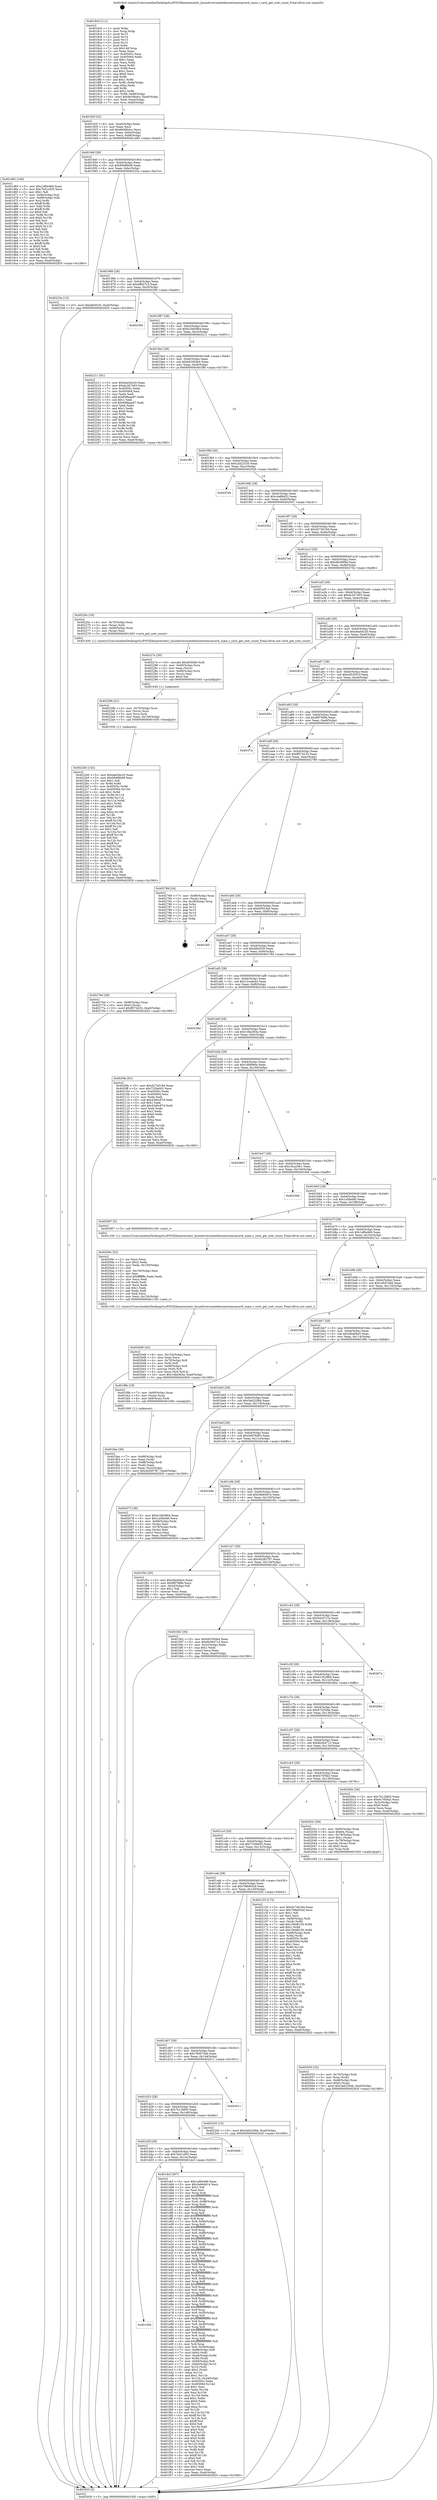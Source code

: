 digraph "0x4018c0" {
  label = "0x4018c0 (/mnt/c/Users/mathe/Desktop/tcc/POCII/binaries/extr_linuxdriversnetethernetrenesasravb_main.c_ravb_get_sset_count_Final-ollvm.out::main(0))"
  labelloc = "t"
  node[shape=record]

  Entry [label="",width=0.3,height=0.3,shape=circle,fillcolor=black,style=filled]
  "0x40192f" [label="{
     0x40192f [32]\l
     | [instrs]\l
     &nbsp;&nbsp;0x40192f \<+6\>: mov -0xa0(%rbp),%eax\l
     &nbsp;&nbsp;0x401935 \<+2\>: mov %eax,%ecx\l
     &nbsp;&nbsp;0x401937 \<+6\>: sub $0x8e59b4cc,%ecx\l
     &nbsp;&nbsp;0x40193d \<+6\>: mov %eax,-0xb4(%rbp)\l
     &nbsp;&nbsp;0x401943 \<+6\>: mov %ecx,-0xb8(%rbp)\l
     &nbsp;&nbsp;0x401949 \<+6\>: je 0000000000401d65 \<main+0x4a5\>\l
  }"]
  "0x401d65" [label="{
     0x401d65 [106]\l
     | [instrs]\l
     &nbsp;&nbsp;0x401d65 \<+5\>: mov $0x1af0e466,%eax\l
     &nbsp;&nbsp;0x401d6a \<+5\>: mov $0x7bd1cd35,%ecx\l
     &nbsp;&nbsp;0x401d6f \<+2\>: mov $0x1,%dl\l
     &nbsp;&nbsp;0x401d71 \<+7\>: mov -0x9a(%rbp),%sil\l
     &nbsp;&nbsp;0x401d78 \<+7\>: mov -0x99(%rbp),%dil\l
     &nbsp;&nbsp;0x401d7f \<+3\>: mov %sil,%r8b\l
     &nbsp;&nbsp;0x401d82 \<+4\>: xor $0xff,%r8b\l
     &nbsp;&nbsp;0x401d86 \<+3\>: mov %dil,%r9b\l
     &nbsp;&nbsp;0x401d89 \<+4\>: xor $0xff,%r9b\l
     &nbsp;&nbsp;0x401d8d \<+3\>: xor $0x0,%dl\l
     &nbsp;&nbsp;0x401d90 \<+3\>: mov %r8b,%r10b\l
     &nbsp;&nbsp;0x401d93 \<+4\>: and $0x0,%r10b\l
     &nbsp;&nbsp;0x401d97 \<+3\>: and %dl,%sil\l
     &nbsp;&nbsp;0x401d9a \<+3\>: mov %r9b,%r11b\l
     &nbsp;&nbsp;0x401d9d \<+4\>: and $0x0,%r11b\l
     &nbsp;&nbsp;0x401da1 \<+3\>: and %dl,%dil\l
     &nbsp;&nbsp;0x401da4 \<+3\>: or %sil,%r10b\l
     &nbsp;&nbsp;0x401da7 \<+3\>: or %dil,%r11b\l
     &nbsp;&nbsp;0x401daa \<+3\>: xor %r11b,%r10b\l
     &nbsp;&nbsp;0x401dad \<+3\>: or %r9b,%r8b\l
     &nbsp;&nbsp;0x401db0 \<+4\>: xor $0xff,%r8b\l
     &nbsp;&nbsp;0x401db4 \<+3\>: or $0x0,%dl\l
     &nbsp;&nbsp;0x401db7 \<+3\>: and %dl,%r8b\l
     &nbsp;&nbsp;0x401dba \<+3\>: or %r8b,%r10b\l
     &nbsp;&nbsp;0x401dbd \<+4\>: test $0x1,%r10b\l
     &nbsp;&nbsp;0x401dc1 \<+3\>: cmovne %ecx,%eax\l
     &nbsp;&nbsp;0x401dc4 \<+6\>: mov %eax,-0xa0(%rbp)\l
     &nbsp;&nbsp;0x401dca \<+5\>: jmp 0000000000402920 \<main+0x1060\>\l
  }"]
  "0x40194f" [label="{
     0x40194f [28]\l
     | [instrs]\l
     &nbsp;&nbsp;0x40194f \<+5\>: jmp 0000000000401954 \<main+0x94\>\l
     &nbsp;&nbsp;0x401954 \<+6\>: mov -0xb4(%rbp),%eax\l
     &nbsp;&nbsp;0x40195a \<+5\>: sub $0x994f8b08,%eax\l
     &nbsp;&nbsp;0x40195f \<+6\>: mov %eax,-0xbc(%rbp)\l
     &nbsp;&nbsp;0x401965 \<+6\>: je 000000000040233e \<main+0xa7e\>\l
  }"]
  "0x402920" [label="{
     0x402920 [5]\l
     | [instrs]\l
     &nbsp;&nbsp;0x402920 \<+5\>: jmp 000000000040192f \<main+0x6f\>\l
  }"]
  "0x4018c0" [label="{
     0x4018c0 [111]\l
     | [instrs]\l
     &nbsp;&nbsp;0x4018c0 \<+1\>: push %rbp\l
     &nbsp;&nbsp;0x4018c1 \<+3\>: mov %rsp,%rbp\l
     &nbsp;&nbsp;0x4018c4 \<+2\>: push %r15\l
     &nbsp;&nbsp;0x4018c6 \<+2\>: push %r14\l
     &nbsp;&nbsp;0x4018c8 \<+2\>: push %r13\l
     &nbsp;&nbsp;0x4018ca \<+2\>: push %r12\l
     &nbsp;&nbsp;0x4018cc \<+1\>: push %rbx\l
     &nbsp;&nbsp;0x4018cd \<+7\>: sub $0x148,%rsp\l
     &nbsp;&nbsp;0x4018d4 \<+2\>: xor %eax,%eax\l
     &nbsp;&nbsp;0x4018d6 \<+7\>: mov 0x40505c,%ecx\l
     &nbsp;&nbsp;0x4018dd \<+7\>: mov 0x405064,%edx\l
     &nbsp;&nbsp;0x4018e4 \<+3\>: sub $0x1,%eax\l
     &nbsp;&nbsp;0x4018e7 \<+3\>: mov %ecx,%r8d\l
     &nbsp;&nbsp;0x4018ea \<+3\>: add %eax,%r8d\l
     &nbsp;&nbsp;0x4018ed \<+4\>: imul %r8d,%ecx\l
     &nbsp;&nbsp;0x4018f1 \<+3\>: and $0x1,%ecx\l
     &nbsp;&nbsp;0x4018f4 \<+3\>: cmp $0x0,%ecx\l
     &nbsp;&nbsp;0x4018f7 \<+4\>: sete %r9b\l
     &nbsp;&nbsp;0x4018fb \<+4\>: and $0x1,%r9b\l
     &nbsp;&nbsp;0x4018ff \<+7\>: mov %r9b,-0x9a(%rbp)\l
     &nbsp;&nbsp;0x401906 \<+3\>: cmp $0xa,%edx\l
     &nbsp;&nbsp;0x401909 \<+4\>: setl %r9b\l
     &nbsp;&nbsp;0x40190d \<+4\>: and $0x1,%r9b\l
     &nbsp;&nbsp;0x401911 \<+7\>: mov %r9b,-0x99(%rbp)\l
     &nbsp;&nbsp;0x401918 \<+10\>: movl $0x8e59b4cc,-0xa0(%rbp)\l
     &nbsp;&nbsp;0x401922 \<+6\>: mov %edi,-0xa4(%rbp)\l
     &nbsp;&nbsp;0x401928 \<+7\>: mov %rsi,-0xb0(%rbp)\l
  }"]
  Exit [label="",width=0.3,height=0.3,shape=circle,fillcolor=black,style=filled,peripheries=2]
  "0x40233e" [label="{
     0x40233e [15]\l
     | [instrs]\l
     &nbsp;&nbsp;0x40233e \<+10\>: movl $0xdfe0530,-0xa0(%rbp)\l
     &nbsp;&nbsp;0x402348 \<+5\>: jmp 0000000000402920 \<main+0x1060\>\l
  }"]
  "0x40196b" [label="{
     0x40196b [28]\l
     | [instrs]\l
     &nbsp;&nbsp;0x40196b \<+5\>: jmp 0000000000401970 \<main+0xb0\>\l
     &nbsp;&nbsp;0x401970 \<+6\>: mov -0xb4(%rbp),%eax\l
     &nbsp;&nbsp;0x401976 \<+5\>: sub $0xaffd27c3,%eax\l
     &nbsp;&nbsp;0x40197b \<+6\>: mov %eax,-0xc0(%rbp)\l
     &nbsp;&nbsp;0x401981 \<+6\>: je 0000000000402394 \<main+0xad4\>\l
  }"]
  "0x4022b0" [label="{
     0x4022b0 [142]\l
     | [instrs]\l
     &nbsp;&nbsp;0x4022b0 \<+5\>: mov $0xdea5dc20,%eax\l
     &nbsp;&nbsp;0x4022b5 \<+5\>: mov $0x994f8b08,%esi\l
     &nbsp;&nbsp;0x4022ba \<+2\>: mov $0x1,%dl\l
     &nbsp;&nbsp;0x4022bc \<+3\>: xor %r8d,%r8d\l
     &nbsp;&nbsp;0x4022bf \<+8\>: mov 0x40505c,%r9d\l
     &nbsp;&nbsp;0x4022c7 \<+8\>: mov 0x405064,%r10d\l
     &nbsp;&nbsp;0x4022cf \<+4\>: sub $0x1,%r8d\l
     &nbsp;&nbsp;0x4022d3 \<+3\>: mov %r9d,%r11d\l
     &nbsp;&nbsp;0x4022d6 \<+3\>: add %r8d,%r11d\l
     &nbsp;&nbsp;0x4022d9 \<+4\>: imul %r11d,%r9d\l
     &nbsp;&nbsp;0x4022dd \<+4\>: and $0x1,%r9d\l
     &nbsp;&nbsp;0x4022e1 \<+4\>: cmp $0x0,%r9d\l
     &nbsp;&nbsp;0x4022e5 \<+3\>: sete %bl\l
     &nbsp;&nbsp;0x4022e8 \<+4\>: cmp $0xa,%r10d\l
     &nbsp;&nbsp;0x4022ec \<+4\>: setl %r14b\l
     &nbsp;&nbsp;0x4022f0 \<+3\>: mov %bl,%r15b\l
     &nbsp;&nbsp;0x4022f3 \<+4\>: xor $0xff,%r15b\l
     &nbsp;&nbsp;0x4022f7 \<+3\>: mov %r14b,%r12b\l
     &nbsp;&nbsp;0x4022fa \<+4\>: xor $0xff,%r12b\l
     &nbsp;&nbsp;0x4022fe \<+3\>: xor $0x1,%dl\l
     &nbsp;&nbsp;0x402301 \<+3\>: mov %r15b,%r13b\l
     &nbsp;&nbsp;0x402304 \<+4\>: and $0xff,%r13b\l
     &nbsp;&nbsp;0x402308 \<+2\>: and %dl,%bl\l
     &nbsp;&nbsp;0x40230a \<+3\>: mov %r12b,%cl\l
     &nbsp;&nbsp;0x40230d \<+3\>: and $0xff,%cl\l
     &nbsp;&nbsp;0x402310 \<+3\>: and %dl,%r14b\l
     &nbsp;&nbsp;0x402313 \<+3\>: or %bl,%r13b\l
     &nbsp;&nbsp;0x402316 \<+3\>: or %r14b,%cl\l
     &nbsp;&nbsp;0x402319 \<+3\>: xor %cl,%r13b\l
     &nbsp;&nbsp;0x40231c \<+3\>: or %r12b,%r15b\l
     &nbsp;&nbsp;0x40231f \<+4\>: xor $0xff,%r15b\l
     &nbsp;&nbsp;0x402323 \<+3\>: or $0x1,%dl\l
     &nbsp;&nbsp;0x402326 \<+3\>: and %dl,%r15b\l
     &nbsp;&nbsp;0x402329 \<+3\>: or %r15b,%r13b\l
     &nbsp;&nbsp;0x40232c \<+4\>: test $0x1,%r13b\l
     &nbsp;&nbsp;0x402330 \<+3\>: cmovne %esi,%eax\l
     &nbsp;&nbsp;0x402333 \<+6\>: mov %eax,-0xa0(%rbp)\l
     &nbsp;&nbsp;0x402339 \<+5\>: jmp 0000000000402920 \<main+0x1060\>\l
  }"]
  "0x402394" [label="{
     0x402394\l
  }", style=dashed]
  "0x401987" [label="{
     0x401987 [28]\l
     | [instrs]\l
     &nbsp;&nbsp;0x401987 \<+5\>: jmp 000000000040198c \<main+0xcc\>\l
     &nbsp;&nbsp;0x40198c \<+6\>: mov -0xb4(%rbp),%eax\l
     &nbsp;&nbsp;0x401992 \<+5\>: sub $0xb19d5864,%eax\l
     &nbsp;&nbsp;0x401997 \<+6\>: mov %eax,-0xc4(%rbp)\l
     &nbsp;&nbsp;0x40199d \<+6\>: je 0000000000402211 \<main+0x951\>\l
  }"]
  "0x40229b" [label="{
     0x40229b [21]\l
     | [instrs]\l
     &nbsp;&nbsp;0x40229b \<+4\>: mov -0x70(%rbp),%rcx\l
     &nbsp;&nbsp;0x40229f \<+3\>: mov (%rcx),%rcx\l
     &nbsp;&nbsp;0x4022a2 \<+3\>: mov %rcx,%rdi\l
     &nbsp;&nbsp;0x4022a5 \<+6\>: mov %eax,-0x158(%rbp)\l
     &nbsp;&nbsp;0x4022ab \<+5\>: call 0000000000401030 \<free@plt\>\l
     | [calls]\l
     &nbsp;&nbsp;0x401030 \{1\} (unknown)\l
  }"]
  "0x402211" [label="{
     0x402211 [91]\l
     | [instrs]\l
     &nbsp;&nbsp;0x402211 \<+5\>: mov $0xdea5dc20,%eax\l
     &nbsp;&nbsp;0x402216 \<+5\>: mov $0xdc267403,%ecx\l
     &nbsp;&nbsp;0x40221b \<+7\>: mov 0x40505c,%edx\l
     &nbsp;&nbsp;0x402222 \<+7\>: mov 0x405064,%esi\l
     &nbsp;&nbsp;0x402229 \<+2\>: mov %edx,%edi\l
     &nbsp;&nbsp;0x40222b \<+6\>: add $0x608aae87,%edi\l
     &nbsp;&nbsp;0x402231 \<+3\>: sub $0x1,%edi\l
     &nbsp;&nbsp;0x402234 \<+6\>: sub $0x608aae87,%edi\l
     &nbsp;&nbsp;0x40223a \<+3\>: imul %edi,%edx\l
     &nbsp;&nbsp;0x40223d \<+3\>: and $0x1,%edx\l
     &nbsp;&nbsp;0x402240 \<+3\>: cmp $0x0,%edx\l
     &nbsp;&nbsp;0x402243 \<+4\>: sete %r8b\l
     &nbsp;&nbsp;0x402247 \<+3\>: cmp $0xa,%esi\l
     &nbsp;&nbsp;0x40224a \<+4\>: setl %r9b\l
     &nbsp;&nbsp;0x40224e \<+3\>: mov %r8b,%r10b\l
     &nbsp;&nbsp;0x402251 \<+3\>: and %r9b,%r10b\l
     &nbsp;&nbsp;0x402254 \<+3\>: xor %r9b,%r8b\l
     &nbsp;&nbsp;0x402257 \<+3\>: or %r8b,%r10b\l
     &nbsp;&nbsp;0x40225a \<+4\>: test $0x1,%r10b\l
     &nbsp;&nbsp;0x40225e \<+3\>: cmovne %ecx,%eax\l
     &nbsp;&nbsp;0x402261 \<+6\>: mov %eax,-0xa0(%rbp)\l
     &nbsp;&nbsp;0x402267 \<+5\>: jmp 0000000000402920 \<main+0x1060\>\l
  }"]
  "0x4019a3" [label="{
     0x4019a3 [28]\l
     | [instrs]\l
     &nbsp;&nbsp;0x4019a3 \<+5\>: jmp 00000000004019a8 \<main+0xe8\>\l
     &nbsp;&nbsp;0x4019a8 \<+6\>: mov -0xb4(%rbp),%eax\l
     &nbsp;&nbsp;0x4019ae \<+5\>: sub $0xb9195de4,%eax\l
     &nbsp;&nbsp;0x4019b3 \<+6\>: mov %eax,-0xc8(%rbp)\l
     &nbsp;&nbsp;0x4019b9 \<+6\>: je 0000000000401ff0 \<main+0x730\>\l
  }"]
  "0x40227e" [label="{
     0x40227e [29]\l
     | [instrs]\l
     &nbsp;&nbsp;0x40227e \<+10\>: movabs $0x4030d6,%rdi\l
     &nbsp;&nbsp;0x402288 \<+4\>: mov -0x60(%rbp),%rcx\l
     &nbsp;&nbsp;0x40228c \<+2\>: mov %eax,(%rcx)\l
     &nbsp;&nbsp;0x40228e \<+4\>: mov -0x60(%rbp),%rcx\l
     &nbsp;&nbsp;0x402292 \<+2\>: mov (%rcx),%esi\l
     &nbsp;&nbsp;0x402294 \<+2\>: mov $0x0,%al\l
     &nbsp;&nbsp;0x402296 \<+5\>: call 0000000000401040 \<printf@plt\>\l
     | [calls]\l
     &nbsp;&nbsp;0x401040 \{1\} (unknown)\l
  }"]
  "0x401ff0" [label="{
     0x401ff0\l
  }", style=dashed]
  "0x4019bf" [label="{
     0x4019bf [28]\l
     | [instrs]\l
     &nbsp;&nbsp;0x4019bf \<+5\>: jmp 00000000004019c4 \<main+0x104\>\l
     &nbsp;&nbsp;0x4019c4 \<+6\>: mov -0xb4(%rbp),%eax\l
     &nbsp;&nbsp;0x4019ca \<+5\>: sub $0xc2d22535,%eax\l
     &nbsp;&nbsp;0x4019cf \<+6\>: mov %eax,-0xcc(%rbp)\l
     &nbsp;&nbsp;0x4019d5 \<+6\>: je 000000000040252b \<main+0xc6b\>\l
  }"]
  "0x4020d0" [label="{
     0x4020d0 [42]\l
     | [instrs]\l
     &nbsp;&nbsp;0x4020d0 \<+6\>: mov -0x154(%rbp),%ecx\l
     &nbsp;&nbsp;0x4020d6 \<+3\>: imul %eax,%ecx\l
     &nbsp;&nbsp;0x4020d9 \<+4\>: mov -0x70(%rbp),%r8\l
     &nbsp;&nbsp;0x4020dd \<+3\>: mov (%r8),%r8\l
     &nbsp;&nbsp;0x4020e0 \<+4\>: mov -0x68(%rbp),%r9\l
     &nbsp;&nbsp;0x4020e4 \<+3\>: movslq (%r9),%r9\l
     &nbsp;&nbsp;0x4020e7 \<+4\>: mov %ecx,(%r8,%r9,4)\l
     &nbsp;&nbsp;0x4020eb \<+10\>: movl $0x146a363a,-0xa0(%rbp)\l
     &nbsp;&nbsp;0x4020f5 \<+5\>: jmp 0000000000402920 \<main+0x1060\>\l
  }"]
  "0x40252b" [label="{
     0x40252b\l
  }", style=dashed]
  "0x4019db" [label="{
     0x4019db [28]\l
     | [instrs]\l
     &nbsp;&nbsp;0x4019db \<+5\>: jmp 00000000004019e0 \<main+0x120\>\l
     &nbsp;&nbsp;0x4019e0 \<+6\>: mov -0xb4(%rbp),%eax\l
     &nbsp;&nbsp;0x4019e6 \<+5\>: sub $0xc4a8bb52,%eax\l
     &nbsp;&nbsp;0x4019eb \<+6\>: mov %eax,-0xd0(%rbp)\l
     &nbsp;&nbsp;0x4019f1 \<+6\>: je 0000000000402501 \<main+0xc41\>\l
  }"]
  "0x40209c" [label="{
     0x40209c [52]\l
     | [instrs]\l
     &nbsp;&nbsp;0x40209c \<+2\>: xor %ecx,%ecx\l
     &nbsp;&nbsp;0x40209e \<+5\>: mov $0x2,%edx\l
     &nbsp;&nbsp;0x4020a3 \<+6\>: mov %edx,-0x150(%rbp)\l
     &nbsp;&nbsp;0x4020a9 \<+1\>: cltd\l
     &nbsp;&nbsp;0x4020aa \<+6\>: mov -0x150(%rbp),%esi\l
     &nbsp;&nbsp;0x4020b0 \<+2\>: idiv %esi\l
     &nbsp;&nbsp;0x4020b2 \<+6\>: imul $0xfffffffe,%edx,%edx\l
     &nbsp;&nbsp;0x4020b8 \<+2\>: mov %ecx,%edi\l
     &nbsp;&nbsp;0x4020ba \<+2\>: sub %edx,%edi\l
     &nbsp;&nbsp;0x4020bc \<+2\>: mov %ecx,%edx\l
     &nbsp;&nbsp;0x4020be \<+3\>: sub $0x1,%edx\l
     &nbsp;&nbsp;0x4020c1 \<+2\>: add %edx,%edi\l
     &nbsp;&nbsp;0x4020c3 \<+2\>: sub %edi,%ecx\l
     &nbsp;&nbsp;0x4020c5 \<+6\>: mov %ecx,-0x154(%rbp)\l
     &nbsp;&nbsp;0x4020cb \<+5\>: call 0000000000401160 \<next_i\>\l
     | [calls]\l
     &nbsp;&nbsp;0x401160 \{1\} (/mnt/c/Users/mathe/Desktop/tcc/POCII/binaries/extr_linuxdriversnetethernetrenesasravb_main.c_ravb_get_sset_count_Final-ollvm.out::next_i)\l
  }"]
  "0x402501" [label="{
     0x402501\l
  }", style=dashed]
  "0x4019f7" [label="{
     0x4019f7 [28]\l
     | [instrs]\l
     &nbsp;&nbsp;0x4019f7 \<+5\>: jmp 00000000004019fc \<main+0x13c\>\l
     &nbsp;&nbsp;0x4019fc \<+6\>: mov -0xb4(%rbp),%eax\l
     &nbsp;&nbsp;0x401a02 \<+5\>: sub $0xd2740184,%eax\l
     &nbsp;&nbsp;0x401a07 \<+6\>: mov %eax,-0xd4(%rbp)\l
     &nbsp;&nbsp;0x401a0d \<+6\>: je 00000000004027e6 \<main+0xf26\>\l
  }"]
  "0x402053" [label="{
     0x402053 [32]\l
     | [instrs]\l
     &nbsp;&nbsp;0x402053 \<+4\>: mov -0x70(%rbp),%rdi\l
     &nbsp;&nbsp;0x402057 \<+3\>: mov %rax,(%rdi)\l
     &nbsp;&nbsp;0x40205a \<+4\>: mov -0x68(%rbp),%rax\l
     &nbsp;&nbsp;0x40205e \<+6\>: movl $0x0,(%rax)\l
     &nbsp;&nbsp;0x402064 \<+10\>: movl $0x3a6220bb,-0xa0(%rbp)\l
     &nbsp;&nbsp;0x40206e \<+5\>: jmp 0000000000402920 \<main+0x1060\>\l
  }"]
  "0x4027e6" [label="{
     0x4027e6\l
  }", style=dashed]
  "0x401a13" [label="{
     0x401a13 [28]\l
     | [instrs]\l
     &nbsp;&nbsp;0x401a13 \<+5\>: jmp 0000000000401a18 \<main+0x158\>\l
     &nbsp;&nbsp;0x401a18 \<+6\>: mov -0xb4(%rbp),%eax\l
     &nbsp;&nbsp;0x401a1e \<+5\>: sub $0xd8c09f0d,%eax\l
     &nbsp;&nbsp;0x401a23 \<+6\>: mov %eax,-0xd8(%rbp)\l
     &nbsp;&nbsp;0x401a29 \<+6\>: je 000000000040275e \<main+0xe9e\>\l
  }"]
  "0x401fae" [label="{
     0x401fae [36]\l
     | [instrs]\l
     &nbsp;&nbsp;0x401fae \<+7\>: mov -0x88(%rbp),%rdi\l
     &nbsp;&nbsp;0x401fb5 \<+2\>: mov %eax,(%rdi)\l
     &nbsp;&nbsp;0x401fb7 \<+7\>: mov -0x88(%rbp),%rdi\l
     &nbsp;&nbsp;0x401fbe \<+2\>: mov (%rdi),%eax\l
     &nbsp;&nbsp;0x401fc0 \<+3\>: mov %eax,-0x2c(%rbp)\l
     &nbsp;&nbsp;0x401fc3 \<+10\>: movl $0x44285787,-0xa0(%rbp)\l
     &nbsp;&nbsp;0x401fcd \<+5\>: jmp 0000000000402920 \<main+0x1060\>\l
  }"]
  "0x40275e" [label="{
     0x40275e\l
  }", style=dashed]
  "0x401a2f" [label="{
     0x401a2f [28]\l
     | [instrs]\l
     &nbsp;&nbsp;0x401a2f \<+5\>: jmp 0000000000401a34 \<main+0x174\>\l
     &nbsp;&nbsp;0x401a34 \<+6\>: mov -0xb4(%rbp),%eax\l
     &nbsp;&nbsp;0x401a3a \<+5\>: sub $0xdc267403,%eax\l
     &nbsp;&nbsp;0x401a3f \<+6\>: mov %eax,-0xdc(%rbp)\l
     &nbsp;&nbsp;0x401a45 \<+6\>: je 000000000040226c \<main+0x9ac\>\l
  }"]
  "0x401d5b" [label="{
     0x401d5b\l
  }", style=dashed]
  "0x40226c" [label="{
     0x40226c [18]\l
     | [instrs]\l
     &nbsp;&nbsp;0x40226c \<+4\>: mov -0x70(%rbp),%rax\l
     &nbsp;&nbsp;0x402270 \<+3\>: mov (%rax),%rdi\l
     &nbsp;&nbsp;0x402273 \<+4\>: mov -0x80(%rbp),%rax\l
     &nbsp;&nbsp;0x402277 \<+2\>: mov (%rax),%esi\l
     &nbsp;&nbsp;0x402279 \<+5\>: call 0000000000401450 \<ravb_get_sset_count\>\l
     | [calls]\l
     &nbsp;&nbsp;0x401450 \{1\} (/mnt/c/Users/mathe/Desktop/tcc/POCII/binaries/extr_linuxdriversnetethernetrenesasravb_main.c_ravb_get_sset_count_Final-ollvm.out::ravb_get_sset_count)\l
  }"]
  "0x401a4b" [label="{
     0x401a4b [28]\l
     | [instrs]\l
     &nbsp;&nbsp;0x401a4b \<+5\>: jmp 0000000000401a50 \<main+0x190\>\l
     &nbsp;&nbsp;0x401a50 \<+6\>: mov -0xb4(%rbp),%eax\l
     &nbsp;&nbsp;0x401a56 \<+5\>: sub $0xdea5dc20,%eax\l
     &nbsp;&nbsp;0x401a5b \<+6\>: mov %eax,-0xe0(%rbp)\l
     &nbsp;&nbsp;0x401a61 \<+6\>: je 0000000000402810 \<main+0xf50\>\l
  }"]
  "0x401dcf" [label="{
     0x401dcf [397]\l
     | [instrs]\l
     &nbsp;&nbsp;0x401dcf \<+5\>: mov $0x1af0e466,%eax\l
     &nbsp;&nbsp;0x401dd4 \<+5\>: mov $0x3eb64814,%ecx\l
     &nbsp;&nbsp;0x401dd9 \<+2\>: mov $0x1,%dl\l
     &nbsp;&nbsp;0x401ddb \<+2\>: xor %esi,%esi\l
     &nbsp;&nbsp;0x401ddd \<+3\>: mov %rsp,%rdi\l
     &nbsp;&nbsp;0x401de0 \<+4\>: add $0xfffffffffffffff0,%rdi\l
     &nbsp;&nbsp;0x401de4 \<+3\>: mov %rdi,%rsp\l
     &nbsp;&nbsp;0x401de7 \<+7\>: mov %rdi,-0x98(%rbp)\l
     &nbsp;&nbsp;0x401dee \<+3\>: mov %rsp,%rdi\l
     &nbsp;&nbsp;0x401df1 \<+4\>: add $0xfffffffffffffff0,%rdi\l
     &nbsp;&nbsp;0x401df5 \<+3\>: mov %rdi,%rsp\l
     &nbsp;&nbsp;0x401df8 \<+3\>: mov %rsp,%r8\l
     &nbsp;&nbsp;0x401dfb \<+4\>: add $0xfffffffffffffff0,%r8\l
     &nbsp;&nbsp;0x401dff \<+3\>: mov %r8,%rsp\l
     &nbsp;&nbsp;0x401e02 \<+7\>: mov %r8,-0x90(%rbp)\l
     &nbsp;&nbsp;0x401e09 \<+3\>: mov %rsp,%r8\l
     &nbsp;&nbsp;0x401e0c \<+4\>: add $0xfffffffffffffff0,%r8\l
     &nbsp;&nbsp;0x401e10 \<+3\>: mov %r8,%rsp\l
     &nbsp;&nbsp;0x401e13 \<+7\>: mov %r8,-0x88(%rbp)\l
     &nbsp;&nbsp;0x401e1a \<+3\>: mov %rsp,%r8\l
     &nbsp;&nbsp;0x401e1d \<+4\>: add $0xfffffffffffffff0,%r8\l
     &nbsp;&nbsp;0x401e21 \<+3\>: mov %r8,%rsp\l
     &nbsp;&nbsp;0x401e24 \<+4\>: mov %r8,-0x80(%rbp)\l
     &nbsp;&nbsp;0x401e28 \<+3\>: mov %rsp,%r8\l
     &nbsp;&nbsp;0x401e2b \<+4\>: add $0xfffffffffffffff0,%r8\l
     &nbsp;&nbsp;0x401e2f \<+3\>: mov %r8,%rsp\l
     &nbsp;&nbsp;0x401e32 \<+4\>: mov %r8,-0x78(%rbp)\l
     &nbsp;&nbsp;0x401e36 \<+3\>: mov %rsp,%r8\l
     &nbsp;&nbsp;0x401e39 \<+4\>: add $0xfffffffffffffff0,%r8\l
     &nbsp;&nbsp;0x401e3d \<+3\>: mov %r8,%rsp\l
     &nbsp;&nbsp;0x401e40 \<+4\>: mov %r8,-0x70(%rbp)\l
     &nbsp;&nbsp;0x401e44 \<+3\>: mov %rsp,%r8\l
     &nbsp;&nbsp;0x401e47 \<+4\>: add $0xfffffffffffffff0,%r8\l
     &nbsp;&nbsp;0x401e4b \<+3\>: mov %r8,%rsp\l
     &nbsp;&nbsp;0x401e4e \<+4\>: mov %r8,-0x68(%rbp)\l
     &nbsp;&nbsp;0x401e52 \<+3\>: mov %rsp,%r8\l
     &nbsp;&nbsp;0x401e55 \<+4\>: add $0xfffffffffffffff0,%r8\l
     &nbsp;&nbsp;0x401e59 \<+3\>: mov %r8,%rsp\l
     &nbsp;&nbsp;0x401e5c \<+4\>: mov %r8,-0x60(%rbp)\l
     &nbsp;&nbsp;0x401e60 \<+3\>: mov %rsp,%r8\l
     &nbsp;&nbsp;0x401e63 \<+4\>: add $0xfffffffffffffff0,%r8\l
     &nbsp;&nbsp;0x401e67 \<+3\>: mov %r8,%rsp\l
     &nbsp;&nbsp;0x401e6a \<+4\>: mov %r8,-0x58(%rbp)\l
     &nbsp;&nbsp;0x401e6e \<+3\>: mov %rsp,%r8\l
     &nbsp;&nbsp;0x401e71 \<+4\>: add $0xfffffffffffffff0,%r8\l
     &nbsp;&nbsp;0x401e75 \<+3\>: mov %r8,%rsp\l
     &nbsp;&nbsp;0x401e78 \<+4\>: mov %r8,-0x50(%rbp)\l
     &nbsp;&nbsp;0x401e7c \<+3\>: mov %rsp,%r8\l
     &nbsp;&nbsp;0x401e7f \<+4\>: add $0xfffffffffffffff0,%r8\l
     &nbsp;&nbsp;0x401e83 \<+3\>: mov %r8,%rsp\l
     &nbsp;&nbsp;0x401e86 \<+4\>: mov %r8,-0x48(%rbp)\l
     &nbsp;&nbsp;0x401e8a \<+3\>: mov %rsp,%r8\l
     &nbsp;&nbsp;0x401e8d \<+4\>: add $0xfffffffffffffff0,%r8\l
     &nbsp;&nbsp;0x401e91 \<+3\>: mov %r8,%rsp\l
     &nbsp;&nbsp;0x401e94 \<+4\>: mov %r8,-0x40(%rbp)\l
     &nbsp;&nbsp;0x401e98 \<+3\>: mov %rsp,%r8\l
     &nbsp;&nbsp;0x401e9b \<+4\>: add $0xfffffffffffffff0,%r8\l
     &nbsp;&nbsp;0x401e9f \<+3\>: mov %r8,%rsp\l
     &nbsp;&nbsp;0x401ea2 \<+4\>: mov %r8,-0x38(%rbp)\l
     &nbsp;&nbsp;0x401ea6 \<+7\>: mov -0x98(%rbp),%r8\l
     &nbsp;&nbsp;0x401ead \<+7\>: movl $0x0,(%r8)\l
     &nbsp;&nbsp;0x401eb4 \<+7\>: mov -0xa4(%rbp),%r9d\l
     &nbsp;&nbsp;0x401ebb \<+3\>: mov %r9d,(%rdi)\l
     &nbsp;&nbsp;0x401ebe \<+7\>: mov -0x90(%rbp),%r8\l
     &nbsp;&nbsp;0x401ec5 \<+7\>: mov -0xb0(%rbp),%r10\l
     &nbsp;&nbsp;0x401ecc \<+3\>: mov %r10,(%r8)\l
     &nbsp;&nbsp;0x401ecf \<+3\>: cmpl $0x2,(%rdi)\l
     &nbsp;&nbsp;0x401ed2 \<+4\>: setne %r11b\l
     &nbsp;&nbsp;0x401ed6 \<+4\>: and $0x1,%r11b\l
     &nbsp;&nbsp;0x401eda \<+4\>: mov %r11b,-0x2d(%rbp)\l
     &nbsp;&nbsp;0x401ede \<+7\>: mov 0x40505c,%ebx\l
     &nbsp;&nbsp;0x401ee5 \<+8\>: mov 0x405064,%r14d\l
     &nbsp;&nbsp;0x401eed \<+3\>: sub $0x1,%esi\l
     &nbsp;&nbsp;0x401ef0 \<+3\>: mov %ebx,%r15d\l
     &nbsp;&nbsp;0x401ef3 \<+3\>: add %esi,%r15d\l
     &nbsp;&nbsp;0x401ef6 \<+4\>: imul %r15d,%ebx\l
     &nbsp;&nbsp;0x401efa \<+3\>: and $0x1,%ebx\l
     &nbsp;&nbsp;0x401efd \<+3\>: cmp $0x0,%ebx\l
     &nbsp;&nbsp;0x401f00 \<+4\>: sete %r11b\l
     &nbsp;&nbsp;0x401f04 \<+4\>: cmp $0xa,%r14d\l
     &nbsp;&nbsp;0x401f08 \<+4\>: setl %r12b\l
     &nbsp;&nbsp;0x401f0c \<+3\>: mov %r11b,%r13b\l
     &nbsp;&nbsp;0x401f0f \<+4\>: xor $0xff,%r13b\l
     &nbsp;&nbsp;0x401f13 \<+3\>: mov %r12b,%sil\l
     &nbsp;&nbsp;0x401f16 \<+4\>: xor $0xff,%sil\l
     &nbsp;&nbsp;0x401f1a \<+3\>: xor $0x0,%dl\l
     &nbsp;&nbsp;0x401f1d \<+3\>: mov %r13b,%dil\l
     &nbsp;&nbsp;0x401f20 \<+4\>: and $0x0,%dil\l
     &nbsp;&nbsp;0x401f24 \<+3\>: and %dl,%r11b\l
     &nbsp;&nbsp;0x401f27 \<+3\>: mov %sil,%r8b\l
     &nbsp;&nbsp;0x401f2a \<+4\>: and $0x0,%r8b\l
     &nbsp;&nbsp;0x401f2e \<+3\>: and %dl,%r12b\l
     &nbsp;&nbsp;0x401f31 \<+3\>: or %r11b,%dil\l
     &nbsp;&nbsp;0x401f34 \<+3\>: or %r12b,%r8b\l
     &nbsp;&nbsp;0x401f37 \<+3\>: xor %r8b,%dil\l
     &nbsp;&nbsp;0x401f3a \<+3\>: or %sil,%r13b\l
     &nbsp;&nbsp;0x401f3d \<+4\>: xor $0xff,%r13b\l
     &nbsp;&nbsp;0x401f41 \<+3\>: or $0x0,%dl\l
     &nbsp;&nbsp;0x401f44 \<+3\>: and %dl,%r13b\l
     &nbsp;&nbsp;0x401f47 \<+3\>: or %r13b,%dil\l
     &nbsp;&nbsp;0x401f4a \<+4\>: test $0x1,%dil\l
     &nbsp;&nbsp;0x401f4e \<+3\>: cmovne %ecx,%eax\l
     &nbsp;&nbsp;0x401f51 \<+6\>: mov %eax,-0xa0(%rbp)\l
     &nbsp;&nbsp;0x401f57 \<+5\>: jmp 0000000000402920 \<main+0x1060\>\l
  }"]
  "0x402810" [label="{
     0x402810\l
  }", style=dashed]
  "0x401a67" [label="{
     0x401a67 [28]\l
     | [instrs]\l
     &nbsp;&nbsp;0x401a67 \<+5\>: jmp 0000000000401a6c \<main+0x1ac\>\l
     &nbsp;&nbsp;0x401a6c \<+6\>: mov -0xb4(%rbp),%eax\l
     &nbsp;&nbsp;0x401a72 \<+5\>: sub $0xe453051f,%eax\l
     &nbsp;&nbsp;0x401a77 \<+6\>: mov %eax,-0xe4(%rbp)\l
     &nbsp;&nbsp;0x401a7d \<+6\>: je 000000000040265c \<main+0xd9c\>\l
  }"]
  "0x401d3f" [label="{
     0x401d3f [28]\l
     | [instrs]\l
     &nbsp;&nbsp;0x401d3f \<+5\>: jmp 0000000000401d44 \<main+0x484\>\l
     &nbsp;&nbsp;0x401d44 \<+6\>: mov -0xb4(%rbp),%eax\l
     &nbsp;&nbsp;0x401d4a \<+5\>: sub $0x7bd1cd35,%eax\l
     &nbsp;&nbsp;0x401d4f \<+6\>: mov %eax,-0x14c(%rbp)\l
     &nbsp;&nbsp;0x401d55 \<+6\>: je 0000000000401dcf \<main+0x50f\>\l
  }"]
  "0x40265c" [label="{
     0x40265c\l
  }", style=dashed]
  "0x401a83" [label="{
     0x401a83 [28]\l
     | [instrs]\l
     &nbsp;&nbsp;0x401a83 \<+5\>: jmp 0000000000401a88 \<main+0x1c8\>\l
     &nbsp;&nbsp;0x401a88 \<+6\>: mov -0xb4(%rbp),%eax\l
     &nbsp;&nbsp;0x401a8e \<+5\>: sub $0xf6f76f8e,%eax\l
     &nbsp;&nbsp;0x401a93 \<+6\>: mov %eax,-0xe8(%rbp)\l
     &nbsp;&nbsp;0x401a99 \<+6\>: je 0000000000401f7a \<main+0x6ba\>\l
  }"]
  "0x40266b" [label="{
     0x40266b\l
  }", style=dashed]
  "0x401f7a" [label="{
     0x401f7a\l
  }", style=dashed]
  "0x401a9f" [label="{
     0x401a9f [28]\l
     | [instrs]\l
     &nbsp;&nbsp;0x401a9f \<+5\>: jmp 0000000000401aa4 \<main+0x1e4\>\l
     &nbsp;&nbsp;0x401aa4 \<+6\>: mov -0xb4(%rbp),%eax\l
     &nbsp;&nbsp;0x401aaa \<+5\>: sub $0xff374232,%eax\l
     &nbsp;&nbsp;0x401aaf \<+6\>: mov %eax,-0xec(%rbp)\l
     &nbsp;&nbsp;0x401ab5 \<+6\>: je 0000000000402789 \<main+0xec9\>\l
  }"]
  "0x401d23" [label="{
     0x401d23 [28]\l
     | [instrs]\l
     &nbsp;&nbsp;0x401d23 \<+5\>: jmp 0000000000401d28 \<main+0x468\>\l
     &nbsp;&nbsp;0x401d28 \<+6\>: mov -0xb4(%rbp),%eax\l
     &nbsp;&nbsp;0x401d2e \<+5\>: sub $0x7b12fd05,%eax\l
     &nbsp;&nbsp;0x401d33 \<+6\>: mov %eax,-0x148(%rbp)\l
     &nbsp;&nbsp;0x401d39 \<+6\>: je 000000000040266b \<main+0xdab\>\l
  }"]
  "0x402789" [label="{
     0x402789 [24]\l
     | [instrs]\l
     &nbsp;&nbsp;0x402789 \<+7\>: mov -0x98(%rbp),%rax\l
     &nbsp;&nbsp;0x402790 \<+2\>: mov (%rax),%eax\l
     &nbsp;&nbsp;0x402792 \<+4\>: lea -0x28(%rbp),%rsp\l
     &nbsp;&nbsp;0x402796 \<+1\>: pop %rbx\l
     &nbsp;&nbsp;0x402797 \<+2\>: pop %r12\l
     &nbsp;&nbsp;0x402799 \<+2\>: pop %r13\l
     &nbsp;&nbsp;0x40279b \<+2\>: pop %r14\l
     &nbsp;&nbsp;0x40279d \<+2\>: pop %r15\l
     &nbsp;&nbsp;0x40279f \<+1\>: pop %rbp\l
     &nbsp;&nbsp;0x4027a0 \<+1\>: ret\l
  }"]
  "0x401abb" [label="{
     0x401abb [28]\l
     | [instrs]\l
     &nbsp;&nbsp;0x401abb \<+5\>: jmp 0000000000401ac0 \<main+0x200\>\l
     &nbsp;&nbsp;0x401ac0 \<+6\>: mov -0xb4(%rbp),%eax\l
     &nbsp;&nbsp;0x401ac6 \<+5\>: sub $0xb0052b9,%eax\l
     &nbsp;&nbsp;0x401acb \<+6\>: mov %eax,-0xf0(%rbp)\l
     &nbsp;&nbsp;0x401ad1 \<+6\>: je 00000000004024f2 \<main+0xc32\>\l
  }"]
  "0x402911" [label="{
     0x402911\l
  }", style=dashed]
  "0x4024f2" [label="{
     0x4024f2\l
  }", style=dashed]
  "0x401ad7" [label="{
     0x401ad7 [28]\l
     | [instrs]\l
     &nbsp;&nbsp;0x401ad7 \<+5\>: jmp 0000000000401adc \<main+0x21c\>\l
     &nbsp;&nbsp;0x401adc \<+6\>: mov -0xb4(%rbp),%eax\l
     &nbsp;&nbsp;0x401ae2 \<+5\>: sub $0xdfe0530,%eax\l
     &nbsp;&nbsp;0x401ae7 \<+6\>: mov %eax,-0xf4(%rbp)\l
     &nbsp;&nbsp;0x401aed \<+6\>: je 000000000040276d \<main+0xead\>\l
  }"]
  "0x401d07" [label="{
     0x401d07 [28]\l
     | [instrs]\l
     &nbsp;&nbsp;0x401d07 \<+5\>: jmp 0000000000401d0c \<main+0x44c\>\l
     &nbsp;&nbsp;0x401d0c \<+6\>: mov -0xb4(%rbp),%eax\l
     &nbsp;&nbsp;0x401d12 \<+5\>: sub $0x780672bb,%eax\l
     &nbsp;&nbsp;0x401d17 \<+6\>: mov %eax,-0x144(%rbp)\l
     &nbsp;&nbsp;0x401d1d \<+6\>: je 0000000000402911 \<main+0x1051\>\l
  }"]
  "0x40276d" [label="{
     0x40276d [28]\l
     | [instrs]\l
     &nbsp;&nbsp;0x40276d \<+7\>: mov -0x98(%rbp),%rax\l
     &nbsp;&nbsp;0x402774 \<+6\>: movl $0x0,(%rax)\l
     &nbsp;&nbsp;0x40277a \<+10\>: movl $0xff374232,-0xa0(%rbp)\l
     &nbsp;&nbsp;0x402784 \<+5\>: jmp 0000000000402920 \<main+0x1060\>\l
  }"]
  "0x401af3" [label="{
     0x401af3 [28]\l
     | [instrs]\l
     &nbsp;&nbsp;0x401af3 \<+5\>: jmp 0000000000401af8 \<main+0x238\>\l
     &nbsp;&nbsp;0x401af8 \<+6\>: mov -0xb4(%rbp),%eax\l
     &nbsp;&nbsp;0x401afe \<+5\>: sub $0x12cede44,%eax\l
     &nbsp;&nbsp;0x401b03 \<+6\>: mov %eax,-0xf8(%rbp)\l
     &nbsp;&nbsp;0x401b09 \<+6\>: je 000000000040234d \<main+0xa8d\>\l
  }"]
  "0x402202" [label="{
     0x402202 [15]\l
     | [instrs]\l
     &nbsp;&nbsp;0x402202 \<+10\>: movl $0x3a6220bb,-0xa0(%rbp)\l
     &nbsp;&nbsp;0x40220c \<+5\>: jmp 0000000000402920 \<main+0x1060\>\l
  }"]
  "0x40234d" [label="{
     0x40234d\l
  }", style=dashed]
  "0x401b0f" [label="{
     0x401b0f [28]\l
     | [instrs]\l
     &nbsp;&nbsp;0x401b0f \<+5\>: jmp 0000000000401b14 \<main+0x254\>\l
     &nbsp;&nbsp;0x401b14 \<+6\>: mov -0xb4(%rbp),%eax\l
     &nbsp;&nbsp;0x401b1a \<+5\>: sub $0x146a363a,%eax\l
     &nbsp;&nbsp;0x401b1f \<+6\>: mov %eax,-0xfc(%rbp)\l
     &nbsp;&nbsp;0x401b25 \<+6\>: je 00000000004020fa \<main+0x83a\>\l
  }"]
  "0x401ceb" [label="{
     0x401ceb [28]\l
     | [instrs]\l
     &nbsp;&nbsp;0x401ceb \<+5\>: jmp 0000000000401cf0 \<main+0x430\>\l
     &nbsp;&nbsp;0x401cf0 \<+6\>: mov -0xb4(%rbp),%eax\l
     &nbsp;&nbsp;0x401cf6 \<+5\>: sub $0x768e932d,%eax\l
     &nbsp;&nbsp;0x401cfb \<+6\>: mov %eax,-0x140(%rbp)\l
     &nbsp;&nbsp;0x401d01 \<+6\>: je 0000000000402202 \<main+0x942\>\l
  }"]
  "0x4020fa" [label="{
     0x4020fa [91]\l
     | [instrs]\l
     &nbsp;&nbsp;0x4020fa \<+5\>: mov $0xd2740184,%eax\l
     &nbsp;&nbsp;0x4020ff \<+5\>: mov $0x732fa002,%ecx\l
     &nbsp;&nbsp;0x402104 \<+7\>: mov 0x40505c,%edx\l
     &nbsp;&nbsp;0x40210b \<+7\>: mov 0x405064,%esi\l
     &nbsp;&nbsp;0x402112 \<+2\>: mov %edx,%edi\l
     &nbsp;&nbsp;0x402114 \<+6\>: sub $0x43d0c87d,%edi\l
     &nbsp;&nbsp;0x40211a \<+3\>: sub $0x1,%edi\l
     &nbsp;&nbsp;0x40211d \<+6\>: add $0x43d0c87d,%edi\l
     &nbsp;&nbsp;0x402123 \<+3\>: imul %edi,%edx\l
     &nbsp;&nbsp;0x402126 \<+3\>: and $0x1,%edx\l
     &nbsp;&nbsp;0x402129 \<+3\>: cmp $0x0,%edx\l
     &nbsp;&nbsp;0x40212c \<+4\>: sete %r8b\l
     &nbsp;&nbsp;0x402130 \<+3\>: cmp $0xa,%esi\l
     &nbsp;&nbsp;0x402133 \<+4\>: setl %r9b\l
     &nbsp;&nbsp;0x402137 \<+3\>: mov %r8b,%r10b\l
     &nbsp;&nbsp;0x40213a \<+3\>: and %r9b,%r10b\l
     &nbsp;&nbsp;0x40213d \<+3\>: xor %r9b,%r8b\l
     &nbsp;&nbsp;0x402140 \<+3\>: or %r8b,%r10b\l
     &nbsp;&nbsp;0x402143 \<+4\>: test $0x1,%r10b\l
     &nbsp;&nbsp;0x402147 \<+3\>: cmovne %ecx,%eax\l
     &nbsp;&nbsp;0x40214a \<+6\>: mov %eax,-0xa0(%rbp)\l
     &nbsp;&nbsp;0x402150 \<+5\>: jmp 0000000000402920 \<main+0x1060\>\l
  }"]
  "0x401b2b" [label="{
     0x401b2b [28]\l
     | [instrs]\l
     &nbsp;&nbsp;0x401b2b \<+5\>: jmp 0000000000401b30 \<main+0x270\>\l
     &nbsp;&nbsp;0x401b30 \<+6\>: mov -0xb4(%rbp),%eax\l
     &nbsp;&nbsp;0x401b36 \<+5\>: sub $0x166f99ee,%eax\l
     &nbsp;&nbsp;0x401b3b \<+6\>: mov %eax,-0x100(%rbp)\l
     &nbsp;&nbsp;0x401b41 \<+6\>: je 0000000000402863 \<main+0xfa3\>\l
  }"]
  "0x402155" [label="{
     0x402155 [173]\l
     | [instrs]\l
     &nbsp;&nbsp;0x402155 \<+5\>: mov $0xd2740184,%eax\l
     &nbsp;&nbsp;0x40215a \<+5\>: mov $0x768e932d,%ecx\l
     &nbsp;&nbsp;0x40215f \<+2\>: mov $0x1,%dl\l
     &nbsp;&nbsp;0x402161 \<+2\>: xor %esi,%esi\l
     &nbsp;&nbsp;0x402163 \<+4\>: mov -0x68(%rbp),%rdi\l
     &nbsp;&nbsp;0x402167 \<+3\>: mov (%rdi),%r8d\l
     &nbsp;&nbsp;0x40216a \<+7\>: add $0x19dd8150,%r8d\l
     &nbsp;&nbsp;0x402171 \<+4\>: add $0x1,%r8d\l
     &nbsp;&nbsp;0x402175 \<+7\>: sub $0x19dd8150,%r8d\l
     &nbsp;&nbsp;0x40217c \<+4\>: mov -0x68(%rbp),%rdi\l
     &nbsp;&nbsp;0x402180 \<+3\>: mov %r8d,(%rdi)\l
     &nbsp;&nbsp;0x402183 \<+8\>: mov 0x40505c,%r8d\l
     &nbsp;&nbsp;0x40218b \<+8\>: mov 0x405064,%r9d\l
     &nbsp;&nbsp;0x402193 \<+3\>: sub $0x1,%esi\l
     &nbsp;&nbsp;0x402196 \<+3\>: mov %r8d,%r10d\l
     &nbsp;&nbsp;0x402199 \<+3\>: add %esi,%r10d\l
     &nbsp;&nbsp;0x40219c \<+4\>: imul %r10d,%r8d\l
     &nbsp;&nbsp;0x4021a0 \<+4\>: and $0x1,%r8d\l
     &nbsp;&nbsp;0x4021a4 \<+4\>: cmp $0x0,%r8d\l
     &nbsp;&nbsp;0x4021a8 \<+4\>: sete %r11b\l
     &nbsp;&nbsp;0x4021ac \<+4\>: cmp $0xa,%r9d\l
     &nbsp;&nbsp;0x4021b0 \<+3\>: setl %bl\l
     &nbsp;&nbsp;0x4021b3 \<+3\>: mov %r11b,%r14b\l
     &nbsp;&nbsp;0x4021b6 \<+4\>: xor $0xff,%r14b\l
     &nbsp;&nbsp;0x4021ba \<+3\>: mov %bl,%r15b\l
     &nbsp;&nbsp;0x4021bd \<+4\>: xor $0xff,%r15b\l
     &nbsp;&nbsp;0x4021c1 \<+3\>: xor $0x0,%dl\l
     &nbsp;&nbsp;0x4021c4 \<+3\>: mov %r14b,%r12b\l
     &nbsp;&nbsp;0x4021c7 \<+4\>: and $0x0,%r12b\l
     &nbsp;&nbsp;0x4021cb \<+3\>: and %dl,%r11b\l
     &nbsp;&nbsp;0x4021ce \<+3\>: mov %r15b,%r13b\l
     &nbsp;&nbsp;0x4021d1 \<+4\>: and $0x0,%r13b\l
     &nbsp;&nbsp;0x4021d5 \<+2\>: and %dl,%bl\l
     &nbsp;&nbsp;0x4021d7 \<+3\>: or %r11b,%r12b\l
     &nbsp;&nbsp;0x4021da \<+3\>: or %bl,%r13b\l
     &nbsp;&nbsp;0x4021dd \<+3\>: xor %r13b,%r12b\l
     &nbsp;&nbsp;0x4021e0 \<+3\>: or %r15b,%r14b\l
     &nbsp;&nbsp;0x4021e3 \<+4\>: xor $0xff,%r14b\l
     &nbsp;&nbsp;0x4021e7 \<+3\>: or $0x0,%dl\l
     &nbsp;&nbsp;0x4021ea \<+3\>: and %dl,%r14b\l
     &nbsp;&nbsp;0x4021ed \<+3\>: or %r14b,%r12b\l
     &nbsp;&nbsp;0x4021f0 \<+4\>: test $0x1,%r12b\l
     &nbsp;&nbsp;0x4021f4 \<+3\>: cmovne %ecx,%eax\l
     &nbsp;&nbsp;0x4021f7 \<+6\>: mov %eax,-0xa0(%rbp)\l
     &nbsp;&nbsp;0x4021fd \<+5\>: jmp 0000000000402920 \<main+0x1060\>\l
  }"]
  "0x402863" [label="{
     0x402863\l
  }", style=dashed]
  "0x401b47" [label="{
     0x401b47 [28]\l
     | [instrs]\l
     &nbsp;&nbsp;0x401b47 \<+5\>: jmp 0000000000401b4c \<main+0x28c\>\l
     &nbsp;&nbsp;0x401b4c \<+6\>: mov -0xb4(%rbp),%eax\l
     &nbsp;&nbsp;0x401b52 \<+5\>: sub $0x16ca20e1,%eax\l
     &nbsp;&nbsp;0x401b57 \<+6\>: mov %eax,-0x104(%rbp)\l
     &nbsp;&nbsp;0x401b5d \<+6\>: je 00000000004023b8 \<main+0xaf8\>\l
  }"]
  "0x401ccf" [label="{
     0x401ccf [28]\l
     | [instrs]\l
     &nbsp;&nbsp;0x401ccf \<+5\>: jmp 0000000000401cd4 \<main+0x414\>\l
     &nbsp;&nbsp;0x401cd4 \<+6\>: mov -0xb4(%rbp),%eax\l
     &nbsp;&nbsp;0x401cda \<+5\>: sub $0x732fa002,%eax\l
     &nbsp;&nbsp;0x401cdf \<+6\>: mov %eax,-0x13c(%rbp)\l
     &nbsp;&nbsp;0x401ce5 \<+6\>: je 0000000000402155 \<main+0x895\>\l
  }"]
  "0x4023b8" [label="{
     0x4023b8\l
  }", style=dashed]
  "0x401b63" [label="{
     0x401b63 [28]\l
     | [instrs]\l
     &nbsp;&nbsp;0x401b63 \<+5\>: jmp 0000000000401b68 \<main+0x2a8\>\l
     &nbsp;&nbsp;0x401b68 \<+6\>: mov -0xb4(%rbp),%eax\l
     &nbsp;&nbsp;0x401b6e \<+5\>: sub $0x1a5fed40,%eax\l
     &nbsp;&nbsp;0x401b73 \<+6\>: mov %eax,-0x108(%rbp)\l
     &nbsp;&nbsp;0x401b79 \<+6\>: je 0000000000402097 \<main+0x7d7\>\l
  }"]
  "0x40202c" [label="{
     0x40202c [39]\l
     | [instrs]\l
     &nbsp;&nbsp;0x40202c \<+4\>: mov -0x80(%rbp),%rax\l
     &nbsp;&nbsp;0x402030 \<+6\>: movl $0x64,(%rax)\l
     &nbsp;&nbsp;0x402036 \<+4\>: mov -0x78(%rbp),%rax\l
     &nbsp;&nbsp;0x40203a \<+6\>: movl $0x1,(%rax)\l
     &nbsp;&nbsp;0x402040 \<+4\>: mov -0x78(%rbp),%rax\l
     &nbsp;&nbsp;0x402044 \<+3\>: movslq (%rax),%rax\l
     &nbsp;&nbsp;0x402047 \<+4\>: shl $0x2,%rax\l
     &nbsp;&nbsp;0x40204b \<+3\>: mov %rax,%rdi\l
     &nbsp;&nbsp;0x40204e \<+5\>: call 0000000000401050 \<malloc@plt\>\l
     | [calls]\l
     &nbsp;&nbsp;0x401050 \{1\} (unknown)\l
  }"]
  "0x402097" [label="{
     0x402097 [5]\l
     | [instrs]\l
     &nbsp;&nbsp;0x402097 \<+5\>: call 0000000000401160 \<next_i\>\l
     | [calls]\l
     &nbsp;&nbsp;0x401160 \{1\} (/mnt/c/Users/mathe/Desktop/tcc/POCII/binaries/extr_linuxdriversnetethernetrenesasravb_main.c_ravb_get_sset_count_Final-ollvm.out::next_i)\l
  }"]
  "0x401b7f" [label="{
     0x401b7f [28]\l
     | [instrs]\l
     &nbsp;&nbsp;0x401b7f \<+5\>: jmp 0000000000401b84 \<main+0x2c4\>\l
     &nbsp;&nbsp;0x401b84 \<+6\>: mov -0xb4(%rbp),%eax\l
     &nbsp;&nbsp;0x401b8a \<+5\>: sub $0x1af0e466,%eax\l
     &nbsp;&nbsp;0x401b8f \<+6\>: mov %eax,-0x10c(%rbp)\l
     &nbsp;&nbsp;0x401b95 \<+6\>: je 00000000004027a1 \<main+0xee1\>\l
  }"]
  "0x401cb3" [label="{
     0x401cb3 [28]\l
     | [instrs]\l
     &nbsp;&nbsp;0x401cb3 \<+5\>: jmp 0000000000401cb8 \<main+0x3f8\>\l
     &nbsp;&nbsp;0x401cb8 \<+6\>: mov -0xb4(%rbp),%eax\l
     &nbsp;&nbsp;0x401cbe \<+5\>: sub $0x6c765fa3,%eax\l
     &nbsp;&nbsp;0x401cc3 \<+6\>: mov %eax,-0x138(%rbp)\l
     &nbsp;&nbsp;0x401cc9 \<+6\>: je 000000000040202c \<main+0x76c\>\l
  }"]
  "0x4027a1" [label="{
     0x4027a1\l
  }", style=dashed]
  "0x401b9b" [label="{
     0x401b9b [28]\l
     | [instrs]\l
     &nbsp;&nbsp;0x401b9b \<+5\>: jmp 0000000000401ba0 \<main+0x2e0\>\l
     &nbsp;&nbsp;0x401ba0 \<+6\>: mov -0xb4(%rbp),%eax\l
     &nbsp;&nbsp;0x401ba6 \<+5\>: sub $0x1b6d7add,%eax\l
     &nbsp;&nbsp;0x401bab \<+6\>: mov %eax,-0x110(%rbp)\l
     &nbsp;&nbsp;0x401bb1 \<+6\>: je 00000000004025be \<main+0xcfe\>\l
  }"]
  "0x40200e" [label="{
     0x40200e [30]\l
     | [instrs]\l
     &nbsp;&nbsp;0x40200e \<+5\>: mov $0x7b12fd05,%eax\l
     &nbsp;&nbsp;0x402013 \<+5\>: mov $0x6c765fa3,%ecx\l
     &nbsp;&nbsp;0x402018 \<+3\>: mov -0x2c(%rbp),%edx\l
     &nbsp;&nbsp;0x40201b \<+3\>: cmp $0x0,%edx\l
     &nbsp;&nbsp;0x40201e \<+3\>: cmove %ecx,%eax\l
     &nbsp;&nbsp;0x402021 \<+6\>: mov %eax,-0xa0(%rbp)\l
     &nbsp;&nbsp;0x402027 \<+5\>: jmp 0000000000402920 \<main+0x1060\>\l
  }"]
  "0x4025be" [label="{
     0x4025be\l
  }", style=dashed]
  "0x401bb7" [label="{
     0x401bb7 [28]\l
     | [instrs]\l
     &nbsp;&nbsp;0x401bb7 \<+5\>: jmp 0000000000401bbc \<main+0x2fc\>\l
     &nbsp;&nbsp;0x401bbc \<+6\>: mov -0xb4(%rbp),%eax\l
     &nbsp;&nbsp;0x401bc2 \<+5\>: sub $0x28a4f4a3,%eax\l
     &nbsp;&nbsp;0x401bc7 \<+6\>: mov %eax,-0x114(%rbp)\l
     &nbsp;&nbsp;0x401bcd \<+6\>: je 0000000000401f9b \<main+0x6db\>\l
  }"]
  "0x401c97" [label="{
     0x401c97 [28]\l
     | [instrs]\l
     &nbsp;&nbsp;0x401c97 \<+5\>: jmp 0000000000401c9c \<main+0x3dc\>\l
     &nbsp;&nbsp;0x401c9c \<+6\>: mov -0xb4(%rbp),%eax\l
     &nbsp;&nbsp;0x401ca2 \<+5\>: sub $0x6b364713,%eax\l
     &nbsp;&nbsp;0x401ca7 \<+6\>: mov %eax,-0x134(%rbp)\l
     &nbsp;&nbsp;0x401cad \<+6\>: je 000000000040200e \<main+0x74e\>\l
  }"]
  "0x401f9b" [label="{
     0x401f9b [19]\l
     | [instrs]\l
     &nbsp;&nbsp;0x401f9b \<+7\>: mov -0x90(%rbp),%rax\l
     &nbsp;&nbsp;0x401fa2 \<+3\>: mov (%rax),%rax\l
     &nbsp;&nbsp;0x401fa5 \<+4\>: mov 0x8(%rax),%rdi\l
     &nbsp;&nbsp;0x401fa9 \<+5\>: call 0000000000401060 \<atoi@plt\>\l
     | [calls]\l
     &nbsp;&nbsp;0x401060 \{1\} (unknown)\l
  }"]
  "0x401bd3" [label="{
     0x401bd3 [28]\l
     | [instrs]\l
     &nbsp;&nbsp;0x401bd3 \<+5\>: jmp 0000000000401bd8 \<main+0x318\>\l
     &nbsp;&nbsp;0x401bd8 \<+6\>: mov -0xb4(%rbp),%eax\l
     &nbsp;&nbsp;0x401bde \<+5\>: sub $0x3a6220bb,%eax\l
     &nbsp;&nbsp;0x401be3 \<+6\>: mov %eax,-0x118(%rbp)\l
     &nbsp;&nbsp;0x401be9 \<+6\>: je 0000000000402073 \<main+0x7b3\>\l
  }"]
  "0x402703" [label="{
     0x402703\l
  }", style=dashed]
  "0x402073" [label="{
     0x402073 [36]\l
     | [instrs]\l
     &nbsp;&nbsp;0x402073 \<+5\>: mov $0xb19d5864,%eax\l
     &nbsp;&nbsp;0x402078 \<+5\>: mov $0x1a5fed40,%ecx\l
     &nbsp;&nbsp;0x40207d \<+4\>: mov -0x68(%rbp),%rdx\l
     &nbsp;&nbsp;0x402081 \<+2\>: mov (%rdx),%esi\l
     &nbsp;&nbsp;0x402083 \<+4\>: mov -0x78(%rbp),%rdx\l
     &nbsp;&nbsp;0x402087 \<+2\>: cmp (%rdx),%esi\l
     &nbsp;&nbsp;0x402089 \<+3\>: cmovl %ecx,%eax\l
     &nbsp;&nbsp;0x40208c \<+6\>: mov %eax,-0xa0(%rbp)\l
     &nbsp;&nbsp;0x402092 \<+5\>: jmp 0000000000402920 \<main+0x1060\>\l
  }"]
  "0x401bef" [label="{
     0x401bef [28]\l
     | [instrs]\l
     &nbsp;&nbsp;0x401bef \<+5\>: jmp 0000000000401bf4 \<main+0x334\>\l
     &nbsp;&nbsp;0x401bf4 \<+6\>: mov -0xb4(%rbp),%eax\l
     &nbsp;&nbsp;0x401bfa \<+5\>: sub $0x3e876d03,%eax\l
     &nbsp;&nbsp;0x401bff \<+6\>: mov %eax,-0x11c(%rbp)\l
     &nbsp;&nbsp;0x401c05 \<+6\>: je 000000000040244b \<main+0xb8b\>\l
  }"]
  "0x401c7b" [label="{
     0x401c7b [28]\l
     | [instrs]\l
     &nbsp;&nbsp;0x401c7b \<+5\>: jmp 0000000000401c80 \<main+0x3c0\>\l
     &nbsp;&nbsp;0x401c80 \<+6\>: mov -0xb4(%rbp),%eax\l
     &nbsp;&nbsp;0x401c86 \<+5\>: sub $0x672f326e,%eax\l
     &nbsp;&nbsp;0x401c8b \<+6\>: mov %eax,-0x130(%rbp)\l
     &nbsp;&nbsp;0x401c91 \<+6\>: je 0000000000402703 \<main+0xe43\>\l
  }"]
  "0x40244b" [label="{
     0x40244b\l
  }", style=dashed]
  "0x401c0b" [label="{
     0x401c0b [28]\l
     | [instrs]\l
     &nbsp;&nbsp;0x401c0b \<+5\>: jmp 0000000000401c10 \<main+0x350\>\l
     &nbsp;&nbsp;0x401c10 \<+6\>: mov -0xb4(%rbp),%eax\l
     &nbsp;&nbsp;0x401c16 \<+5\>: sub $0x3eb64814,%eax\l
     &nbsp;&nbsp;0x401c1b \<+6\>: mov %eax,-0x120(%rbp)\l
     &nbsp;&nbsp;0x401c21 \<+6\>: je 0000000000401f5c \<main+0x69c\>\l
  }"]
  "0x4028be" [label="{
     0x4028be\l
  }", style=dashed]
  "0x401f5c" [label="{
     0x401f5c [30]\l
     | [instrs]\l
     &nbsp;&nbsp;0x401f5c \<+5\>: mov $0x28a4f4a3,%eax\l
     &nbsp;&nbsp;0x401f61 \<+5\>: mov $0xf6f76f8e,%ecx\l
     &nbsp;&nbsp;0x401f66 \<+3\>: mov -0x2d(%rbp),%dl\l
     &nbsp;&nbsp;0x401f69 \<+3\>: test $0x1,%dl\l
     &nbsp;&nbsp;0x401f6c \<+3\>: cmovne %ecx,%eax\l
     &nbsp;&nbsp;0x401f6f \<+6\>: mov %eax,-0xa0(%rbp)\l
     &nbsp;&nbsp;0x401f75 \<+5\>: jmp 0000000000402920 \<main+0x1060\>\l
  }"]
  "0x401c27" [label="{
     0x401c27 [28]\l
     | [instrs]\l
     &nbsp;&nbsp;0x401c27 \<+5\>: jmp 0000000000401c2c \<main+0x36c\>\l
     &nbsp;&nbsp;0x401c2c \<+6\>: mov -0xb4(%rbp),%eax\l
     &nbsp;&nbsp;0x401c32 \<+5\>: sub $0x44285787,%eax\l
     &nbsp;&nbsp;0x401c37 \<+6\>: mov %eax,-0x124(%rbp)\l
     &nbsp;&nbsp;0x401c3d \<+6\>: je 0000000000401fd2 \<main+0x712\>\l
  }"]
  "0x401c5f" [label="{
     0x401c5f [28]\l
     | [instrs]\l
     &nbsp;&nbsp;0x401c5f \<+5\>: jmp 0000000000401c64 \<main+0x3a4\>\l
     &nbsp;&nbsp;0x401c64 \<+6\>: mov -0xb4(%rbp),%eax\l
     &nbsp;&nbsp;0x401c6a \<+5\>: sub $0x6135299d,%eax\l
     &nbsp;&nbsp;0x401c6f \<+6\>: mov %eax,-0x12c(%rbp)\l
     &nbsp;&nbsp;0x401c75 \<+6\>: je 00000000004028be \<main+0xffe\>\l
  }"]
  "0x401fd2" [label="{
     0x401fd2 [30]\l
     | [instrs]\l
     &nbsp;&nbsp;0x401fd2 \<+5\>: mov $0xb9195de4,%eax\l
     &nbsp;&nbsp;0x401fd7 \<+5\>: mov $0x6b364713,%ecx\l
     &nbsp;&nbsp;0x401fdc \<+3\>: mov -0x2c(%rbp),%edx\l
     &nbsp;&nbsp;0x401fdf \<+3\>: cmp $0x1,%edx\l
     &nbsp;&nbsp;0x401fe2 \<+3\>: cmovl %ecx,%eax\l
     &nbsp;&nbsp;0x401fe5 \<+6\>: mov %eax,-0xa0(%rbp)\l
     &nbsp;&nbsp;0x401feb \<+5\>: jmp 0000000000402920 \<main+0x1060\>\l
  }"]
  "0x401c43" [label="{
     0x401c43 [28]\l
     | [instrs]\l
     &nbsp;&nbsp;0x401c43 \<+5\>: jmp 0000000000401c48 \<main+0x388\>\l
     &nbsp;&nbsp;0x401c48 \<+6\>: mov -0xb4(%rbp),%eax\l
     &nbsp;&nbsp;0x401c4e \<+5\>: sub $0x54c07c7e,%eax\l
     &nbsp;&nbsp;0x401c53 \<+6\>: mov %eax,-0x128(%rbp)\l
     &nbsp;&nbsp;0x401c59 \<+6\>: je 000000000040267a \<main+0xdba\>\l
  }"]
  "0x40267a" [label="{
     0x40267a\l
  }", style=dashed]
  Entry -> "0x4018c0" [label=" 1"]
  "0x40192f" -> "0x401d65" [label=" 1"]
  "0x40192f" -> "0x40194f" [label=" 17"]
  "0x401d65" -> "0x402920" [label=" 1"]
  "0x4018c0" -> "0x40192f" [label=" 1"]
  "0x402920" -> "0x40192f" [label=" 17"]
  "0x402789" -> Exit [label=" 1"]
  "0x40194f" -> "0x40233e" [label=" 1"]
  "0x40194f" -> "0x40196b" [label=" 16"]
  "0x40276d" -> "0x402920" [label=" 1"]
  "0x40196b" -> "0x402394" [label=" 0"]
  "0x40196b" -> "0x401987" [label=" 16"]
  "0x40233e" -> "0x402920" [label=" 1"]
  "0x401987" -> "0x402211" [label=" 1"]
  "0x401987" -> "0x4019a3" [label=" 15"]
  "0x4022b0" -> "0x402920" [label=" 1"]
  "0x4019a3" -> "0x401ff0" [label=" 0"]
  "0x4019a3" -> "0x4019bf" [label=" 15"]
  "0x40229b" -> "0x4022b0" [label=" 1"]
  "0x4019bf" -> "0x40252b" [label=" 0"]
  "0x4019bf" -> "0x4019db" [label=" 15"]
  "0x40227e" -> "0x40229b" [label=" 1"]
  "0x4019db" -> "0x402501" [label=" 0"]
  "0x4019db" -> "0x4019f7" [label=" 15"]
  "0x40226c" -> "0x40227e" [label=" 1"]
  "0x4019f7" -> "0x4027e6" [label=" 0"]
  "0x4019f7" -> "0x401a13" [label=" 15"]
  "0x402211" -> "0x402920" [label=" 1"]
  "0x401a13" -> "0x40275e" [label=" 0"]
  "0x401a13" -> "0x401a2f" [label=" 15"]
  "0x402202" -> "0x402920" [label=" 1"]
  "0x401a2f" -> "0x40226c" [label=" 1"]
  "0x401a2f" -> "0x401a4b" [label=" 14"]
  "0x4020fa" -> "0x402920" [label=" 1"]
  "0x401a4b" -> "0x402810" [label=" 0"]
  "0x401a4b" -> "0x401a67" [label=" 14"]
  "0x4020d0" -> "0x402920" [label=" 1"]
  "0x401a67" -> "0x40265c" [label=" 0"]
  "0x401a67" -> "0x401a83" [label=" 14"]
  "0x402097" -> "0x40209c" [label=" 1"]
  "0x401a83" -> "0x401f7a" [label=" 0"]
  "0x401a83" -> "0x401a9f" [label=" 14"]
  "0x402073" -> "0x402920" [label=" 2"]
  "0x401a9f" -> "0x402789" [label=" 1"]
  "0x401a9f" -> "0x401abb" [label=" 13"]
  "0x40202c" -> "0x402053" [label=" 1"]
  "0x401abb" -> "0x4024f2" [label=" 0"]
  "0x401abb" -> "0x401ad7" [label=" 13"]
  "0x40200e" -> "0x402920" [label=" 1"]
  "0x401ad7" -> "0x40276d" [label=" 1"]
  "0x401ad7" -> "0x401af3" [label=" 12"]
  "0x401fae" -> "0x402920" [label=" 1"]
  "0x401af3" -> "0x40234d" [label=" 0"]
  "0x401af3" -> "0x401b0f" [label=" 12"]
  "0x401f9b" -> "0x401fae" [label=" 1"]
  "0x401b0f" -> "0x4020fa" [label=" 1"]
  "0x401b0f" -> "0x401b2b" [label=" 11"]
  "0x401dcf" -> "0x402920" [label=" 1"]
  "0x401b2b" -> "0x402863" [label=" 0"]
  "0x401b2b" -> "0x401b47" [label=" 11"]
  "0x402155" -> "0x402920" [label=" 1"]
  "0x401b47" -> "0x4023b8" [label=" 0"]
  "0x401b47" -> "0x401b63" [label=" 11"]
  "0x401d3f" -> "0x401dcf" [label=" 1"]
  "0x401b63" -> "0x402097" [label=" 1"]
  "0x401b63" -> "0x401b7f" [label=" 10"]
  "0x40209c" -> "0x4020d0" [label=" 1"]
  "0x401b7f" -> "0x4027a1" [label=" 0"]
  "0x401b7f" -> "0x401b9b" [label=" 10"]
  "0x401d23" -> "0x40266b" [label=" 0"]
  "0x401b9b" -> "0x4025be" [label=" 0"]
  "0x401b9b" -> "0x401bb7" [label=" 10"]
  "0x402053" -> "0x402920" [label=" 1"]
  "0x401bb7" -> "0x401f9b" [label=" 1"]
  "0x401bb7" -> "0x401bd3" [label=" 9"]
  "0x401d07" -> "0x402911" [label=" 0"]
  "0x401bd3" -> "0x402073" [label=" 2"]
  "0x401bd3" -> "0x401bef" [label=" 7"]
  "0x401fd2" -> "0x402920" [label=" 1"]
  "0x401bef" -> "0x40244b" [label=" 0"]
  "0x401bef" -> "0x401c0b" [label=" 7"]
  "0x401ceb" -> "0x402202" [label=" 1"]
  "0x401c0b" -> "0x401f5c" [label=" 1"]
  "0x401c0b" -> "0x401c27" [label=" 6"]
  "0x401f5c" -> "0x402920" [label=" 1"]
  "0x401c27" -> "0x401fd2" [label=" 1"]
  "0x401c27" -> "0x401c43" [label=" 5"]
  "0x401ccf" -> "0x402155" [label=" 1"]
  "0x401c43" -> "0x40267a" [label=" 0"]
  "0x401c43" -> "0x401c5f" [label=" 5"]
  "0x401ccf" -> "0x401ceb" [label=" 2"]
  "0x401c5f" -> "0x4028be" [label=" 0"]
  "0x401c5f" -> "0x401c7b" [label=" 5"]
  "0x401ceb" -> "0x401d07" [label=" 1"]
  "0x401c7b" -> "0x402703" [label=" 0"]
  "0x401c7b" -> "0x401c97" [label=" 5"]
  "0x401d07" -> "0x401d23" [label=" 1"]
  "0x401c97" -> "0x40200e" [label=" 1"]
  "0x401c97" -> "0x401cb3" [label=" 4"]
  "0x401d23" -> "0x401d3f" [label=" 1"]
  "0x401cb3" -> "0x40202c" [label=" 1"]
  "0x401cb3" -> "0x401ccf" [label=" 3"]
  "0x401d3f" -> "0x401d5b" [label=" 0"]
}

